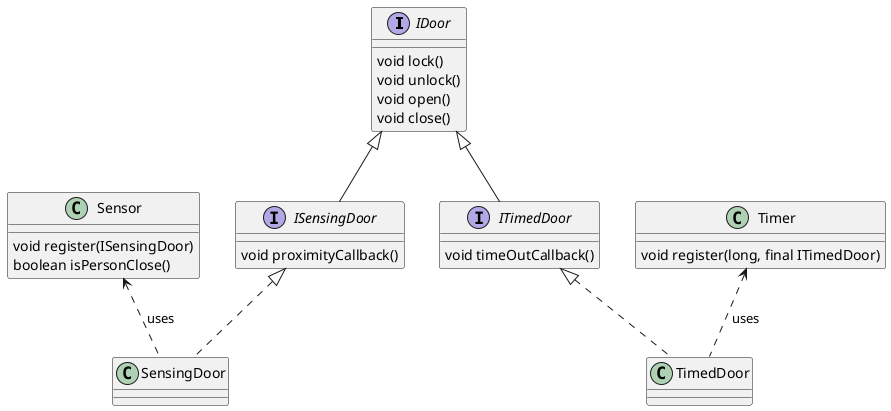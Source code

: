 @startuml ISP New
Interface IDoor {
    void lock()
    void unlock()
    void open()
    void close()
}
Interface ISensingDoor {
    void proximityCallback()
}

Interface ITimedDoor {
    void timeOutCallback()
}

class SensingDoor
class TimedDoor

class Sensor {
    void register(ISensingDoor)
    boolean isPersonClose()
}

class Timer {
    void register(long, final ITimedDoor)
}

IDoor <|-- ISensingDoor
IDoor <|-- ITimedDoor
ISensingDoor <|.. SensingDoor
ITimedDoor <|.. TimedDoor
Sensor <.. SensingDoor: uses
Timer <.. TimedDoor: uses
@enduml
